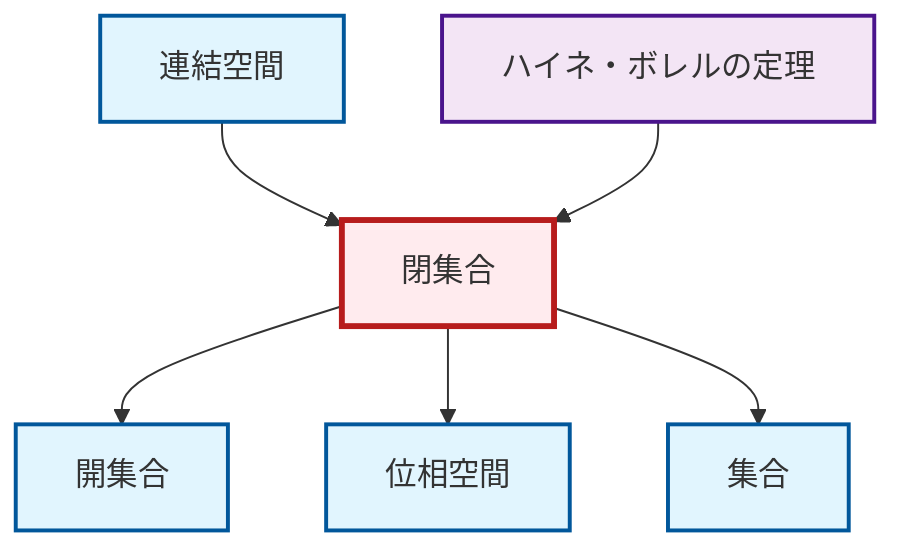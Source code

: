 graph TD
    classDef definition fill:#e1f5fe,stroke:#01579b,stroke-width:2px
    classDef theorem fill:#f3e5f5,stroke:#4a148c,stroke-width:2px
    classDef axiom fill:#fff3e0,stroke:#e65100,stroke-width:2px
    classDef example fill:#e8f5e9,stroke:#1b5e20,stroke-width:2px
    classDef current fill:#ffebee,stroke:#b71c1c,stroke-width:3px
    def-topological-space["位相空間"]:::definition
    def-closed-set["閉集合"]:::definition
    def-connected["連結空間"]:::definition
    def-open-set["開集合"]:::definition
    def-set["集合"]:::definition
    thm-heine-borel["ハイネ・ボレルの定理"]:::theorem
    def-connected --> def-closed-set
    def-closed-set --> def-open-set
    thm-heine-borel --> def-closed-set
    def-closed-set --> def-topological-space
    def-closed-set --> def-set
    class def-closed-set current